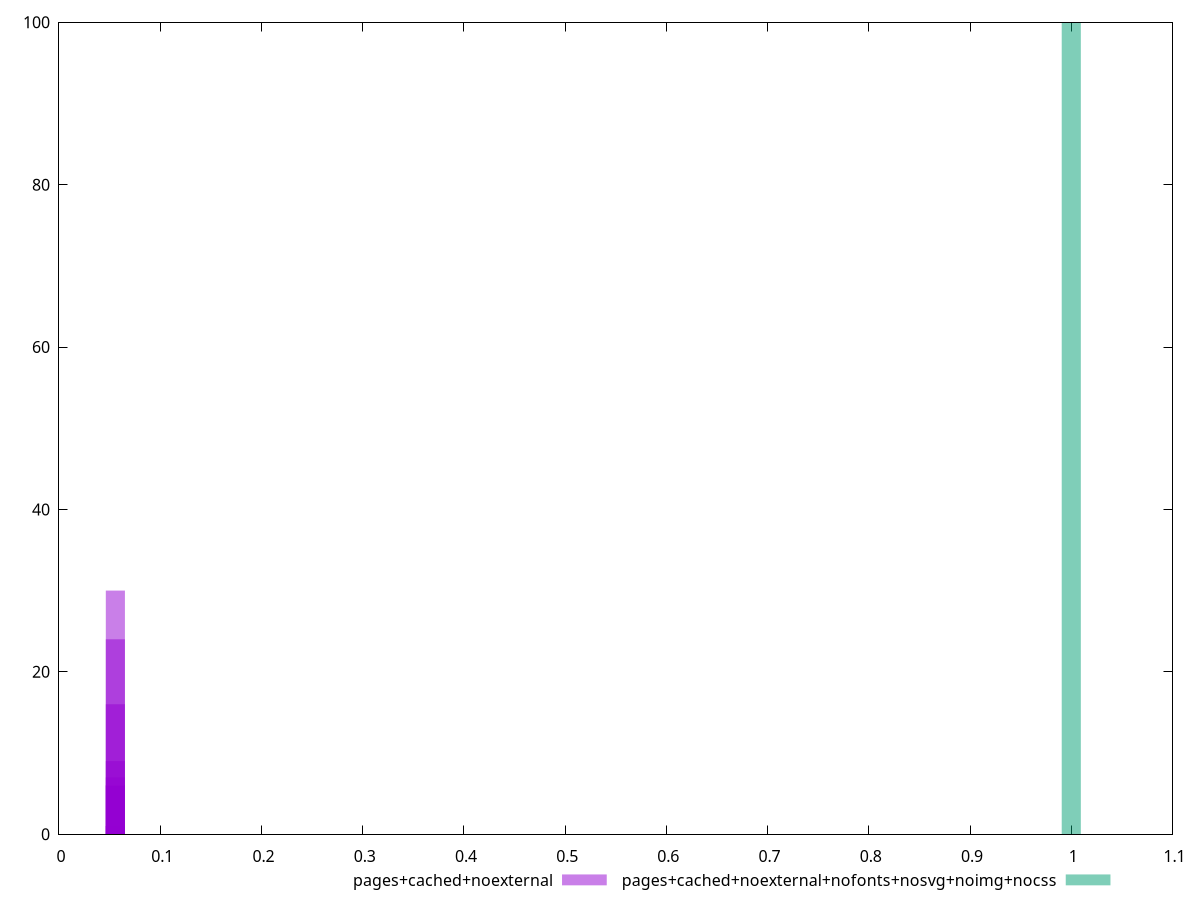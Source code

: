 $_pagesCachedNoexternal <<EOF
0.05568388620582694 30
0.05568478566770918 7
0.055683586385199525 9
0.055684186026454356 16
0.055684485847081765 24
0.05568328656457211 6
0.055685085488336596 6
0.055682686923317286 1
0.05568538530896401 1
EOF
$_pagesCachedNoexternalNofontsNosvgNoimgNocss <<EOF
1 100
EOF
set key outside below
set terminal pngcairo
set output "report_00005_2020-11-02T22-26-11.212Z/total-byte-weight/total-byte-weight_pages+cached+noexternal_pages+cached+noexternal+nofonts+nosvg+noimg+nocss+hist.png"
set boxwidth 0.018886346261533654
set style fill transparent solid 0.5 noborder
set yrange [0:100]
plot $_pagesCachedNoexternal title "pages+cached+noexternal" with boxes ,$_pagesCachedNoexternalNofontsNosvgNoimgNocss title "pages+cached+noexternal+nofonts+nosvg+noimg+nocss" with boxes ,